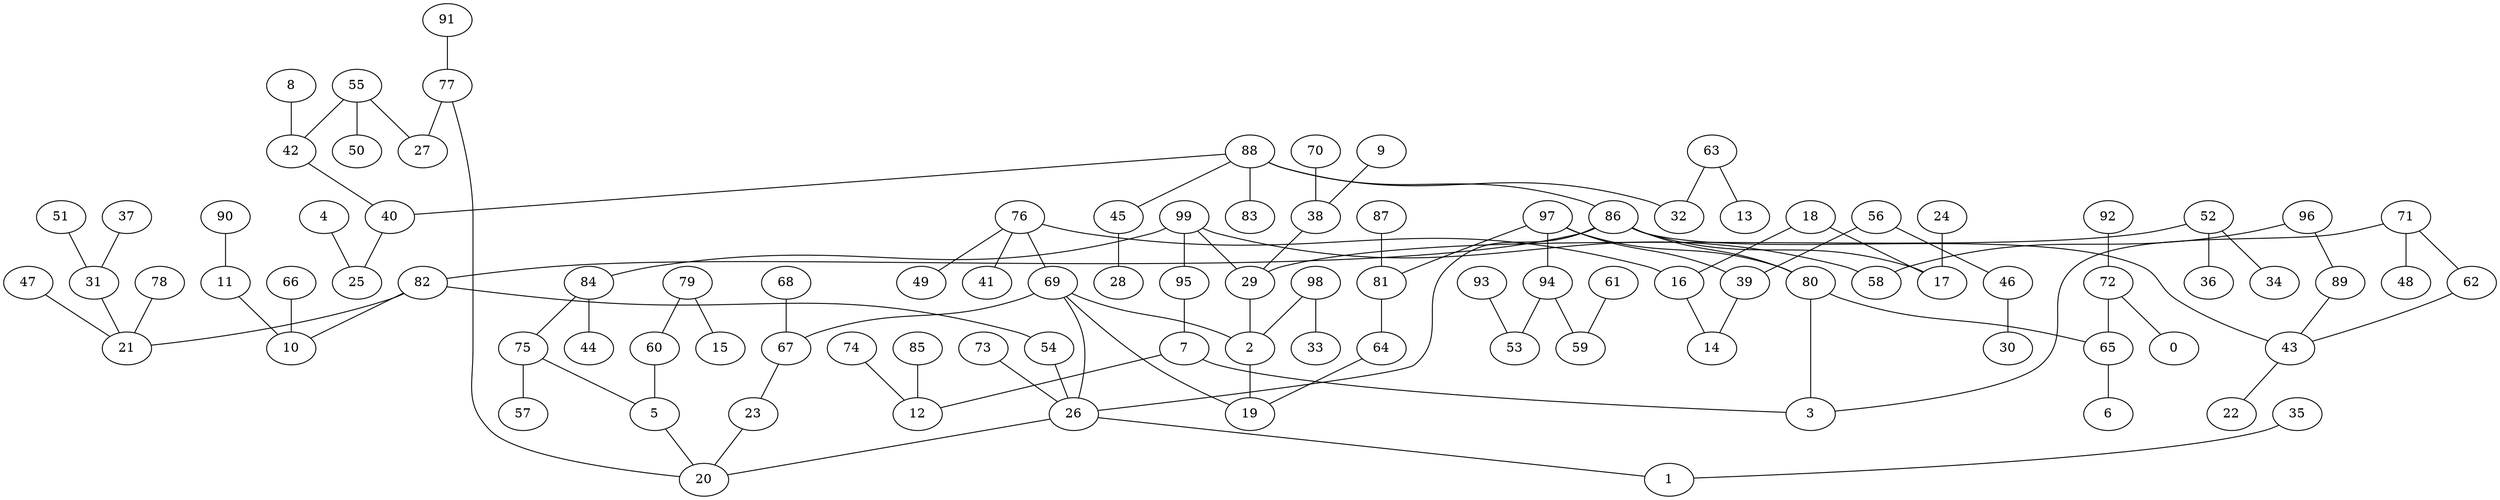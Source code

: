 digraph GG_graph {

subgraph G_graph {
edge [color = black]
"51" -> "31" [dir = none]
"78" -> "21" [dir = none]
"92" -> "72" [dir = none]
"91" -> "77" [dir = none]
"64" -> "19" [dir = none]
"93" -> "53" [dir = none]
"4" -> "25" [dir = none]
"23" -> "20" [dir = none]
"85" -> "12" [dir = none]
"87" -> "81" [dir = none]
"42" -> "40" [dir = none]
"46" -> "30" [dir = none]
"37" -> "31" [dir = none]
"63" -> "13" [dir = none]
"63" -> "32" [dir = none]
"70" -> "38" [dir = none]
"66" -> "10" [dir = none]
"98" -> "33" [dir = none]
"98" -> "2" [dir = none]
"52" -> "36" [dir = none]
"52" -> "34" [dir = none]
"52" -> "29" [dir = none]
"45" -> "28" [dir = none]
"31" -> "21" [dir = none]
"97" -> "39" [dir = none]
"97" -> "81" [dir = none]
"97" -> "94" [dir = none]
"97" -> "80" [dir = none]
"61" -> "59" [dir = none]
"38" -> "29" [dir = none]
"56" -> "46" [dir = none]
"56" -> "39" [dir = none]
"79" -> "15" [dir = none]
"79" -> "60" [dir = none]
"88" -> "83" [dir = none]
"88" -> "45" [dir = none]
"88" -> "32" [dir = none]
"88" -> "40" [dir = none]
"88" -> "86" [dir = none]
"75" -> "57" [dir = none]
"7" -> "12" [dir = none]
"7" -> "3" [dir = none]
"65" -> "6" [dir = none]
"72" -> "0" [dir = none]
"72" -> "65" [dir = none]
"99" -> "95" [dir = none]
"99" -> "58" [dir = none]
"99" -> "84" [dir = none]
"99" -> "29" [dir = none]
"29" -> "2" [dir = none]
"40" -> "25" [dir = none]
"18" -> "16" [dir = none]
"73" -> "26" [dir = none]
"84" -> "44" [dir = none]
"84" -> "75" [dir = none]
"80" -> "3" [dir = none]
"80" -> "65" [dir = none]
"81" -> "64" [dir = none]
"69" -> "2" [dir = none]
"69" -> "67" [dir = none]
"69" -> "26" [dir = none]
"90" -> "11" [dir = none]
"11" -> "10" [dir = none]
"39" -> "14" [dir = none]
"86" -> "17" [dir = none]
"86" -> "43" [dir = none]
"86" -> "82" [dir = none]
"86" -> "26" [dir = none]
"86" -> "80" [dir = none]
"55" -> "50" [dir = none]
"55" -> "27" [dir = none]
"62" -> "43" [dir = none]
"24" -> "17" [dir = none]
"82" -> "54" [dir = none]
"82" -> "21" [dir = none]
"82" -> "10" [dir = none]
"89" -> "43" [dir = none]
"26" -> "1" [dir = none]
"26" -> "20" [dir = none]
"96" -> "58" [dir = none]
"47" -> "21" [dir = none]
"43" -> "22" [dir = none]
"94" -> "53" [dir = none]
"94" -> "59" [dir = none]
"68" -> "67" [dir = none]
"71" -> "48" [dir = none]
"71" -> "3" [dir = none]
"5" -> "20" [dir = none]
"9" -> "38" [dir = none]
"74" -> "12" [dir = none]
"76" -> "49" [dir = none]
"76" -> "41" [dir = none]
"76" -> "16" [dir = none]
"76" -> "69" [dir = none]
"60" -> "5" [dir = none]
"77" -> "27" [dir = none]
"77" -> "20" [dir = none]
"8" -> "42" [dir = none]
"35" -> "1" [dir = none]
"71" -> "62" [dir = none]
"18" -> "17" [dir = none]
"75" -> "5" [dir = none]
"67" -> "23" [dir = none]
"69" -> "19" [dir = none]
"2" -> "19" [dir = none]
"95" -> "7" [dir = none]
"96" -> "89" [dir = none]
"54" -> "26" [dir = none]
"55" -> "42" [dir = none]
"16" -> "14" [dir = none]
}

}
